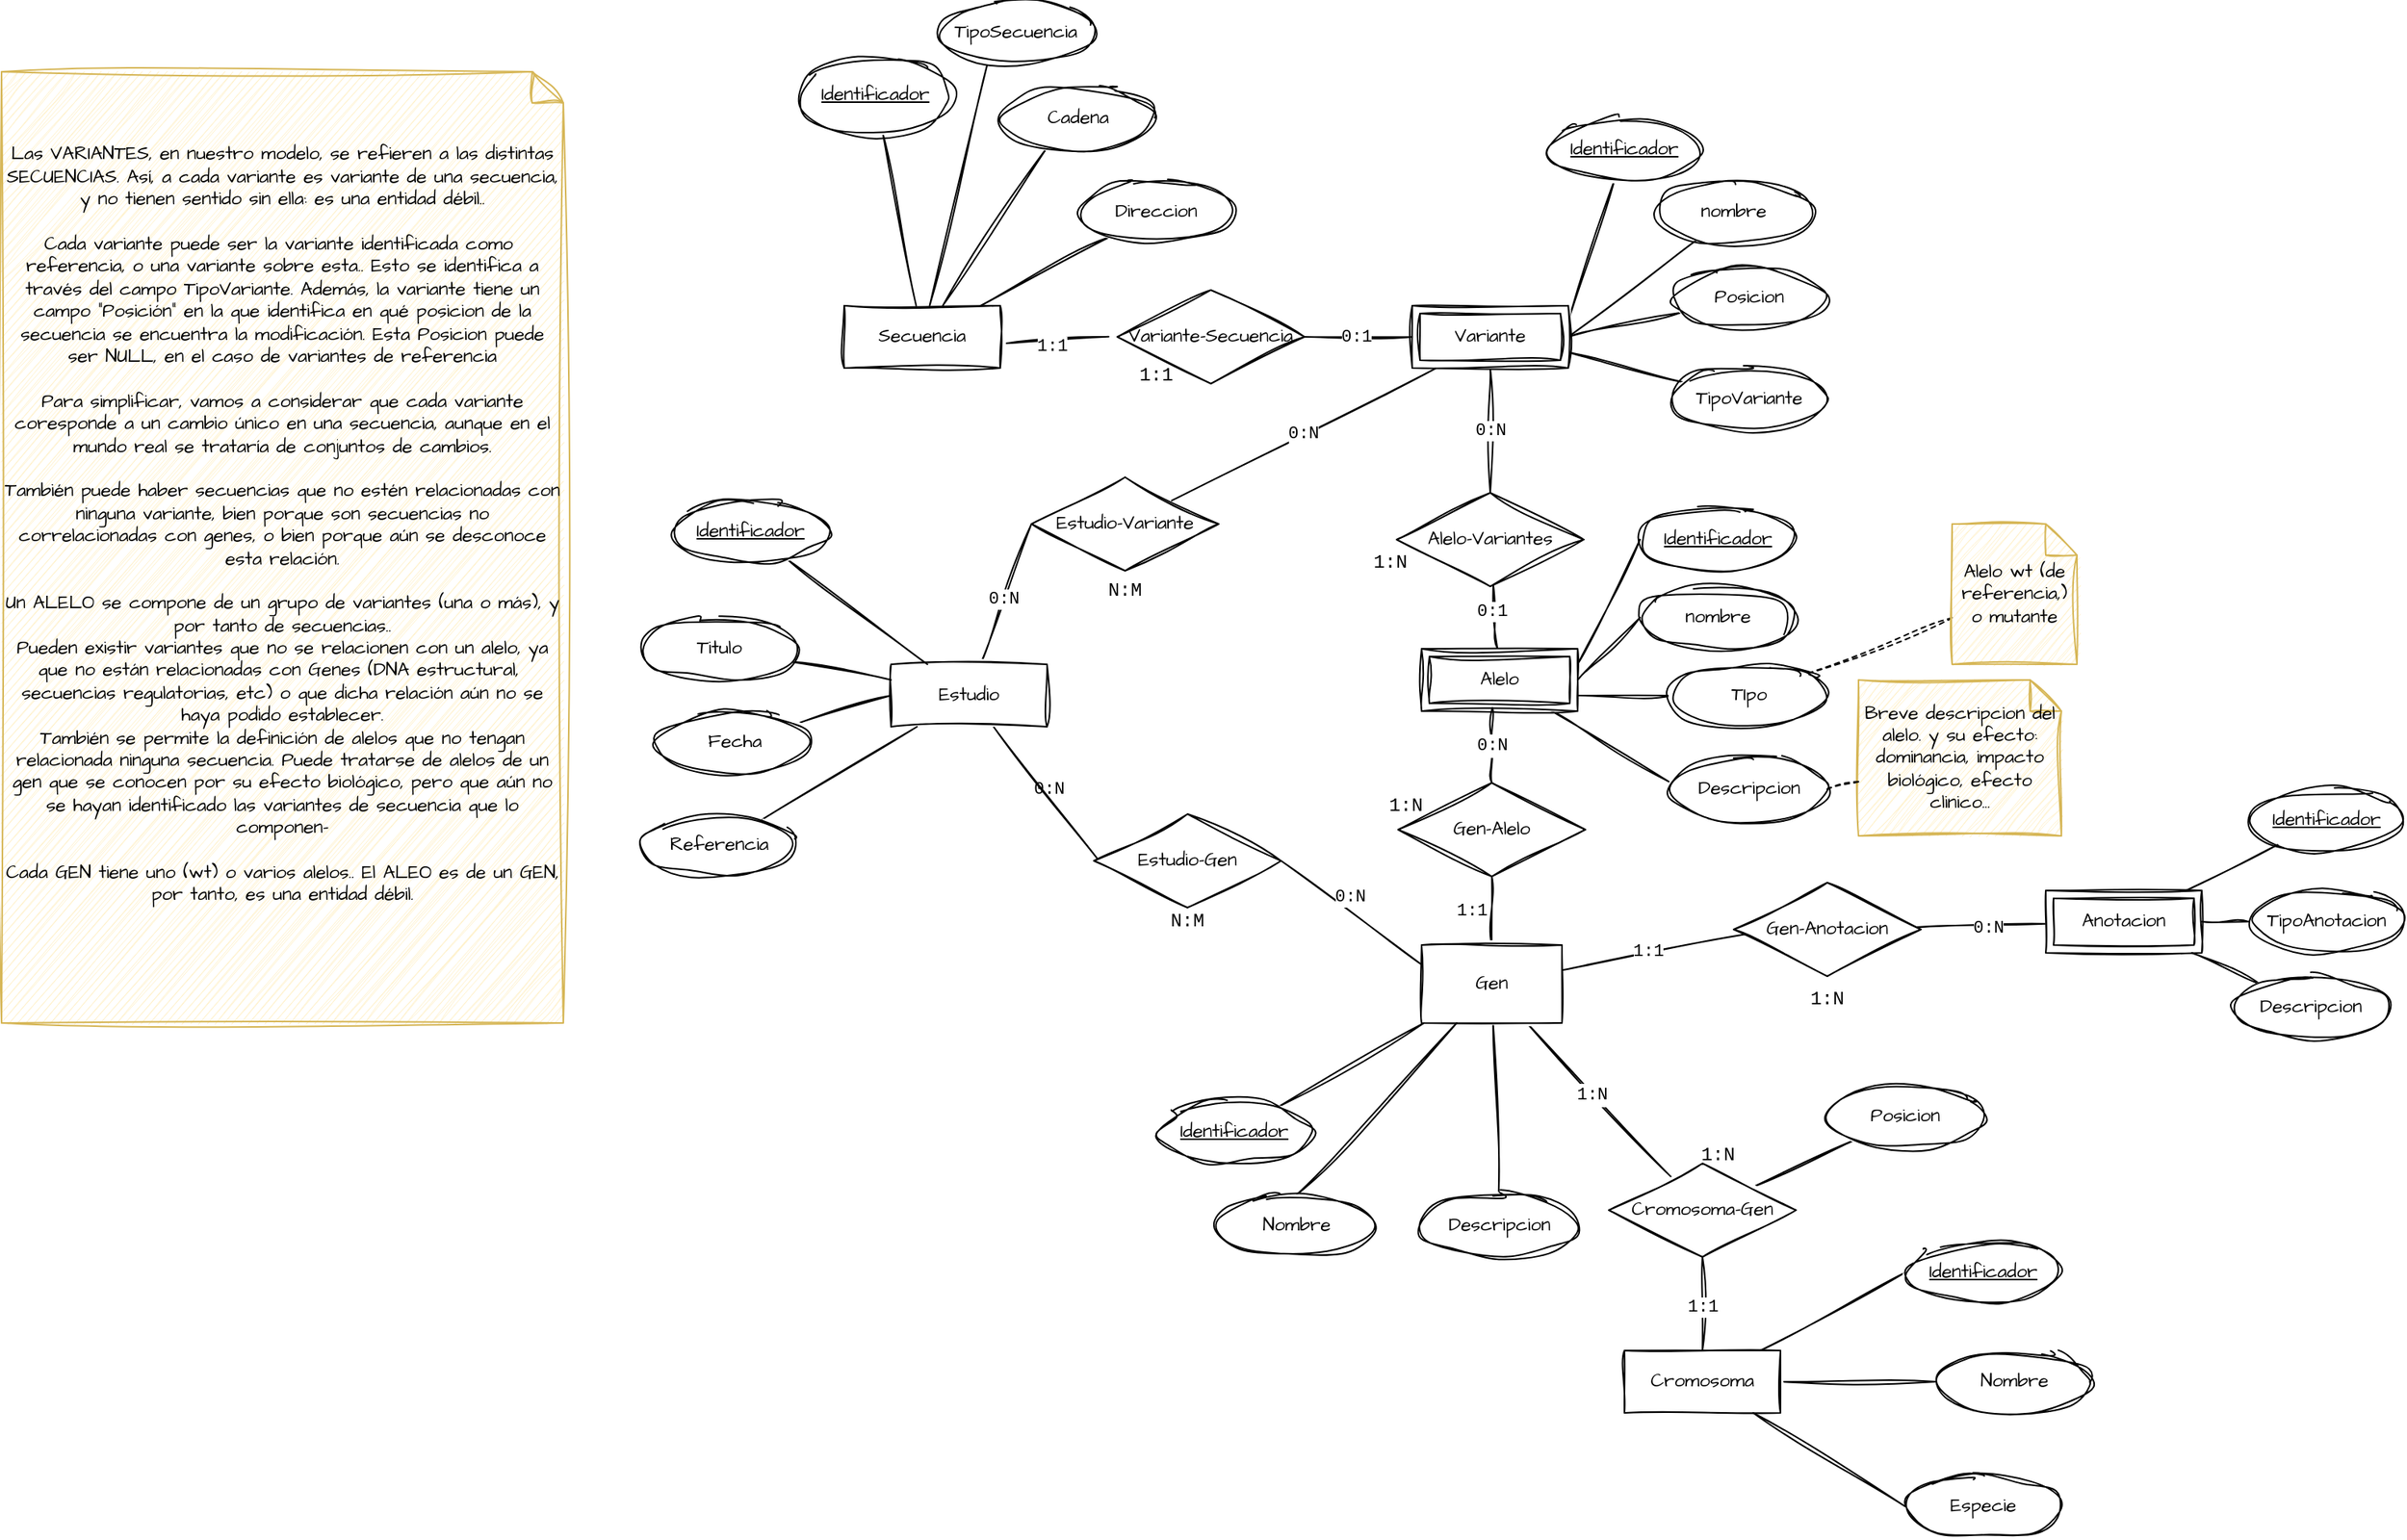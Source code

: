 <mxfile version="24.2.5" type="device">
  <diagram id="R2lEEEUBdFMjLlhIrx00" name="Page-1">
    <mxGraphModel dx="2609" dy="2124" grid="1" gridSize="10" guides="1" tooltips="1" connect="1" arrows="1" fold="1" page="1" pageScale="1" pageWidth="850" pageHeight="1100" math="0" shadow="0" extFonts="Permanent Marker^https://fonts.googleapis.com/css?family=Permanent+Marker">
      <root>
        <mxCell id="0" />
        <mxCell id="1" parent="0" />
        <mxCell id="PZtJmmARqpZn-6BWuwpZ-14" style="rounded=0;sketch=1;hachureGap=4;jiggle=2;curveFitting=1;orthogonalLoop=1;jettySize=auto;html=1;fontFamily=Architects Daughter;fontSource=https%3A%2F%2Ffonts.googleapis.com%2Fcss%3Ffamily%3DArchitects%2BDaughter;endArrow=none;endFill=0;" parent="1" source="PZtJmmARqpZn-6BWuwpZ-2" target="PZtJmmARqpZn-6BWuwpZ-36" edge="1">
          <mxGeometry relative="1" as="geometry" />
        </mxCell>
        <mxCell id="PZtJmmARqpZn-6BWuwpZ-16" style="rounded=0;sketch=1;hachureGap=4;jiggle=2;curveFitting=1;orthogonalLoop=1;jettySize=auto;html=1;fontFamily=Architects Daughter;fontSource=https%3A%2F%2Ffonts.googleapis.com%2Fcss%3Ffamily%3DArchitects%2BDaughter;endArrow=none;endFill=0;" parent="1" source="PZtJmmARqpZn-6BWuwpZ-2" target="PZtJmmARqpZn-6BWuwpZ-15" edge="1">
          <mxGeometry relative="1" as="geometry" />
        </mxCell>
        <mxCell id="PZtJmmARqpZn-6BWuwpZ-20" style="rounded=0;sketch=1;hachureGap=4;jiggle=2;curveFitting=1;orthogonalLoop=1;jettySize=auto;html=1;exitX=0.75;exitY=1;exitDx=0;exitDy=0;fontFamily=Architects Daughter;fontSource=https%3A%2F%2Ffonts.googleapis.com%2Fcss%3Ffamily%3DArchitects%2BDaughter;endArrow=none;endFill=0;" parent="1" source="PZtJmmARqpZn-6BWuwpZ-2" target="PZtJmmARqpZn-6BWuwpZ-19" edge="1">
          <mxGeometry relative="1" as="geometry" />
        </mxCell>
        <mxCell id="nFG6gQNWqiVOLWOZAv4C-54" value="&lt;font face=&quot;Courier New&quot;&gt;1:N&lt;/font&gt;" style="edgeLabel;html=1;align=center;verticalAlign=middle;resizable=0;points=[];sketch=1;hachureGap=4;jiggle=2;curveFitting=1;fontFamily=Architects Daughter;fontSource=https%3A%2F%2Ffonts.googleapis.com%2Fcss%3Ffamily%3DArchitects%2BDaughter;" parent="PZtJmmARqpZn-6BWuwpZ-20" vertex="1" connectable="0">
          <mxGeometry x="-0.101" y="-1" relative="1" as="geometry">
            <mxPoint as="offset" />
          </mxGeometry>
        </mxCell>
        <mxCell id="PZtJmmARqpZn-6BWuwpZ-34" style="edgeStyle=orthogonalEdgeStyle;rounded=0;sketch=1;hachureGap=4;jiggle=2;curveFitting=1;orthogonalLoop=1;jettySize=auto;html=1;fontFamily=Architects Daughter;fontSource=https%3A%2F%2Ffonts.googleapis.com%2Fcss%3Ffamily%3DArchitects%2BDaughter;endArrow=none;endFill=0;" parent="1" source="PZtJmmARqpZn-6BWuwpZ-2" target="PZtJmmARqpZn-6BWuwpZ-6" edge="1">
          <mxGeometry relative="1" as="geometry" />
        </mxCell>
        <mxCell id="nFG6gQNWqiVOLWOZAv4C-57" value="1:1" style="edgeLabel;html=1;align=center;verticalAlign=middle;resizable=0;points=[];sketch=1;hachureGap=4;jiggle=2;curveFitting=1;fontFamily=Courier New;labelBackgroundColor=none;" parent="PZtJmmARqpZn-6BWuwpZ-34" vertex="1" connectable="0">
          <mxGeometry x="-0.457" y="1" relative="1" as="geometry">
            <mxPoint x="-12" y="-10" as="offset" />
          </mxGeometry>
        </mxCell>
        <mxCell id="PZtJmmARqpZn-6BWuwpZ-2" value="Gen" style="whiteSpace=wrap;html=1;align=center;sketch=1;hachureGap=4;jiggle=2;curveFitting=1;fontFamily=Architects Daughter;fontSource=https%3A%2F%2Ffonts.googleapis.com%2Fcss%3Ffamily%3DArchitects%2BDaughter;" parent="1" vertex="1">
          <mxGeometry x="390" y="230" width="90" height="50" as="geometry" />
        </mxCell>
        <mxCell id="PZtJmmARqpZn-6BWuwpZ-51" style="rounded=0;sketch=1;hachureGap=4;jiggle=2;curveFitting=1;orthogonalLoop=1;jettySize=auto;html=1;fontFamily=Architects Daughter;fontSource=https%3A%2F%2Ffonts.googleapis.com%2Fcss%3Ffamily%3DArchitects%2BDaughter;endArrow=none;endFill=0;" parent="1" source="PZtJmmARqpZn-6BWuwpZ-3" target="PZtJmmARqpZn-6BWuwpZ-4" edge="1">
          <mxGeometry relative="1" as="geometry" />
        </mxCell>
        <mxCell id="nFG6gQNWqiVOLWOZAv4C-56" value="0:N" style="edgeLabel;html=1;align=center;verticalAlign=middle;resizable=0;points=[];sketch=1;hachureGap=4;jiggle=2;curveFitting=1;fontFamily=Courier New;" parent="PZtJmmARqpZn-6BWuwpZ-51" vertex="1" connectable="0">
          <mxGeometry x="0.112" y="-1" relative="1" as="geometry">
            <mxPoint as="offset" />
          </mxGeometry>
        </mxCell>
        <mxCell id="PZtJmmARqpZn-6BWuwpZ-3" value="Gen-Anotacion" style="shape=rhombus;perimeter=rhombusPerimeter;whiteSpace=wrap;html=1;align=center;sketch=1;hachureGap=4;jiggle=2;curveFitting=1;fontFamily=Architects Daughter;fontSource=https%3A%2F%2Ffonts.googleapis.com%2Fcss%3Ffamily%3DArchitects%2BDaughter;" parent="1" vertex="1">
          <mxGeometry x="590" y="190" width="120" height="60" as="geometry" />
        </mxCell>
        <mxCell id="PZtJmmARqpZn-6BWuwpZ-59" style="rounded=0;sketch=1;hachureGap=4;jiggle=2;curveFitting=1;orthogonalLoop=1;jettySize=auto;html=1;fontFamily=Architects Daughter;fontSource=https%3A%2F%2Ffonts.googleapis.com%2Fcss%3Ffamily%3DArchitects%2BDaughter;endArrow=none;endFill=0;" parent="1" source="PZtJmmARqpZn-6BWuwpZ-4" target="PZtJmmARqpZn-6BWuwpZ-58" edge="1">
          <mxGeometry relative="1" as="geometry" />
        </mxCell>
        <mxCell id="PZtJmmARqpZn-6BWuwpZ-77" style="rounded=0;sketch=1;hachureGap=4;jiggle=2;curveFitting=1;orthogonalLoop=1;jettySize=auto;html=1;fontFamily=Architects Daughter;fontSource=https%3A%2F%2Ffonts.googleapis.com%2Fcss%3Ffamily%3DArchitects%2BDaughter;endArrow=none;endFill=0;" parent="1" source="PZtJmmARqpZn-6BWuwpZ-4" target="PZtJmmARqpZn-6BWuwpZ-60" edge="1">
          <mxGeometry relative="1" as="geometry" />
        </mxCell>
        <mxCell id="PZtJmmARqpZn-6BWuwpZ-80" style="rounded=0;sketch=1;hachureGap=4;jiggle=2;curveFitting=1;orthogonalLoop=1;jettySize=auto;html=1;fontFamily=Architects Daughter;fontSource=https%3A%2F%2Ffonts.googleapis.com%2Fcss%3Ffamily%3DArchitects%2BDaughter;endArrow=none;endFill=0;" parent="1" source="PZtJmmARqpZn-6BWuwpZ-4" target="PZtJmmARqpZn-6BWuwpZ-79" edge="1">
          <mxGeometry relative="1" as="geometry" />
        </mxCell>
        <mxCell id="PZtJmmARqpZn-6BWuwpZ-4" value="Anotacion" style="shape=ext;margin=3;double=1;whiteSpace=wrap;html=1;align=center;sketch=1;hachureGap=4;jiggle=2;curveFitting=1;fontFamily=Architects Daughter;fontSource=https%3A%2F%2Ffonts.googleapis.com%2Fcss%3Ffamily%3DArchitects%2BDaughter;" parent="1" vertex="1">
          <mxGeometry x="790" y="195" width="100" height="40" as="geometry" />
        </mxCell>
        <mxCell id="PZtJmmARqpZn-6BWuwpZ-6" value="Gen-Alelo" style="shape=rhombus;perimeter=rhombusPerimeter;whiteSpace=wrap;html=1;align=center;sketch=1;hachureGap=4;jiggle=2;curveFitting=1;fontFamily=Architects Daughter;fontSource=https%3A%2F%2Ffonts.googleapis.com%2Fcss%3Ffamily%3DArchitects%2BDaughter;" parent="1" vertex="1">
          <mxGeometry x="375" y="126" width="120" height="60" as="geometry" />
        </mxCell>
        <mxCell id="PZtJmmARqpZn-6BWuwpZ-41" style="rounded=0;sketch=1;hachureGap=4;jiggle=2;curveFitting=1;orthogonalLoop=1;jettySize=auto;html=1;fontFamily=Architects Daughter;fontSource=https%3A%2F%2Ffonts.googleapis.com%2Fcss%3Ffamily%3DArchitects%2BDaughter;endArrow=none;endFill=0;" parent="1" source="PZtJmmARqpZn-6BWuwpZ-8" target="PZtJmmARqpZn-6BWuwpZ-40" edge="1">
          <mxGeometry relative="1" as="geometry" />
        </mxCell>
        <mxCell id="PZtJmmARqpZn-6BWuwpZ-42" style="rounded=0;sketch=1;hachureGap=4;jiggle=2;curveFitting=1;orthogonalLoop=1;jettySize=auto;html=1;entryX=0.32;entryY=0.975;entryDx=0;entryDy=0;fontFamily=Architects Daughter;fontSource=https%3A%2F%2Ffonts.googleapis.com%2Fcss%3Ffamily%3DArchitects%2BDaughter;endArrow=none;endFill=0;entryPerimeter=0;" parent="1" source="PZtJmmARqpZn-6BWuwpZ-8" target="PZtJmmARqpZn-6BWuwpZ-37" edge="1">
          <mxGeometry relative="1" as="geometry" />
        </mxCell>
        <mxCell id="PZtJmmARqpZn-6BWuwpZ-43" style="rounded=0;sketch=1;hachureGap=4;jiggle=2;curveFitting=1;orthogonalLoop=1;jettySize=auto;html=1;entryX=0.304;entryY=0.951;entryDx=0;entryDy=0;fontFamily=Architects Daughter;fontSource=https%3A%2F%2Ffonts.googleapis.com%2Fcss%3Ffamily%3DArchitects%2BDaughter;endArrow=none;endFill=0;entryPerimeter=0;" parent="1" source="PZtJmmARqpZn-6BWuwpZ-8" target="PZtJmmARqpZn-6BWuwpZ-38" edge="1">
          <mxGeometry relative="1" as="geometry" />
        </mxCell>
        <mxCell id="PZtJmmARqpZn-6BWuwpZ-45" style="rounded=0;sketch=1;hachureGap=4;jiggle=2;curveFitting=1;orthogonalLoop=1;jettySize=auto;html=1;fontFamily=Architects Daughter;fontSource=https%3A%2F%2Ffonts.googleapis.com%2Fcss%3Ffamily%3DArchitects%2BDaughter;exitX=1;exitY=0.75;exitDx=0;exitDy=0;endArrow=none;endFill=0;entryX=0;entryY=0.5;entryDx=0;entryDy=0;" parent="1" source="vLm5K6zsSryO9WKZu8Rw-6" target="PZtJmmARqpZn-6BWuwpZ-44" edge="1">
          <mxGeometry relative="1" as="geometry" />
        </mxCell>
        <mxCell id="PZtJmmARqpZn-6BWuwpZ-49" style="rounded=0;sketch=1;hachureGap=4;jiggle=2;curveFitting=1;orthogonalLoop=1;jettySize=auto;html=1;fontFamily=Architects Daughter;fontSource=https%3A%2F%2Ffonts.googleapis.com%2Fcss%3Ffamily%3DArchitects%2BDaughter;endArrow=none;endFill=0;" parent="1" source="PZtJmmARqpZn-6BWuwpZ-8" target="PZtJmmARqpZn-6BWuwpZ-48" edge="1">
          <mxGeometry relative="1" as="geometry" />
        </mxCell>
        <mxCell id="PZtJmmARqpZn-6BWuwpZ-8" value="Secuencia" style="whiteSpace=wrap;html=1;align=center;sketch=1;hachureGap=4;jiggle=2;curveFitting=1;fontFamily=Architects Daughter;fontSource=https%3A%2F%2Ffonts.googleapis.com%2Fcss%3Ffamily%3DArchitects%2BDaughter;" parent="1" vertex="1">
          <mxGeometry x="20" y="-180" width="100" height="40" as="geometry" />
        </mxCell>
        <mxCell id="PZtJmmARqpZn-6BWuwpZ-81" style="rounded=0;sketch=1;hachureGap=4;jiggle=2;curveFitting=1;orthogonalLoop=1;jettySize=auto;html=1;entryX=0;entryY=0.25;entryDx=0;entryDy=0;fontFamily=Architects Daughter;fontSource=https%3A%2F%2Ffonts.googleapis.com%2Fcss%3Ffamily%3DArchitects%2BDaughter;endArrow=none;endFill=0;exitX=1;exitY=0.5;exitDx=0;exitDy=0;" parent="1" source="PZtJmmARqpZn-6BWuwpZ-91" target="PZtJmmARqpZn-6BWuwpZ-2" edge="1">
          <mxGeometry relative="1" as="geometry" />
        </mxCell>
        <mxCell id="nFG6gQNWqiVOLWOZAv4C-67" value="0:N" style="edgeLabel;html=1;align=center;verticalAlign=middle;resizable=0;points=[];sketch=1;hachureGap=4;jiggle=2;curveFitting=1;fontFamily=Courier New;" parent="PZtJmmARqpZn-6BWuwpZ-81" vertex="1" connectable="0">
          <mxGeometry x="-0.075" y="3" relative="1" as="geometry">
            <mxPoint y="-6" as="offset" />
          </mxGeometry>
        </mxCell>
        <mxCell id="PZtJmmARqpZn-6BWuwpZ-92" style="rounded=0;sketch=1;hachureGap=4;jiggle=2;curveFitting=1;orthogonalLoop=1;jettySize=auto;html=1;fontFamily=Architects Daughter;fontSource=https%3A%2F%2Ffonts.googleapis.com%2Fcss%3Ffamily%3DArchitects%2BDaughter;endArrow=none;endFill=0;entryX=0.038;entryY=0.526;entryDx=0;entryDy=0;entryPerimeter=0;" parent="1" source="PZtJmmARqpZn-6BWuwpZ-9" target="PZtJmmARqpZn-6BWuwpZ-91" edge="1">
          <mxGeometry relative="1" as="geometry" />
        </mxCell>
        <mxCell id="nFG6gQNWqiVOLWOZAv4C-68" value="0:N" style="edgeLabel;html=1;align=center;verticalAlign=middle;resizable=0;points=[];sketch=1;hachureGap=4;jiggle=2;curveFitting=1;fontFamily=Courier New;labelBackgroundColor=none;" parent="PZtJmmARqpZn-6BWuwpZ-92" vertex="1" connectable="0">
          <mxGeometry x="0.074" y="-2" relative="1" as="geometry">
            <mxPoint y="-9" as="offset" />
          </mxGeometry>
        </mxCell>
        <mxCell id="nFG6gQNWqiVOLWOZAv4C-30" value="" style="rounded=0;sketch=1;hachureGap=4;jiggle=2;curveFitting=1;orthogonalLoop=1;jettySize=auto;html=1;fontFamily=Architects Daughter;fontSource=https%3A%2F%2Ffonts.googleapis.com%2Fcss%3Ffamily%3DArchitects%2BDaughter;endArrow=none;endFill=0;entryX=0;entryY=0.5;entryDx=0;entryDy=0;" parent="1" source="PZtJmmARqpZn-6BWuwpZ-9" target="PZtJmmARqpZn-6BWuwpZ-93" edge="1">
          <mxGeometry relative="1" as="geometry" />
        </mxCell>
        <mxCell id="nFG6gQNWqiVOLWOZAv4C-72" value="0:N" style="edgeLabel;html=1;align=center;verticalAlign=middle;resizable=0;points=[];sketch=1;hachureGap=4;jiggle=2;curveFitting=1;fontFamily=Courier New;" parent="nFG6gQNWqiVOLWOZAv4C-30" vertex="1" connectable="0">
          <mxGeometry x="-0.069" y="1" relative="1" as="geometry">
            <mxPoint as="offset" />
          </mxGeometry>
        </mxCell>
        <mxCell id="PZtJmmARqpZn-6BWuwpZ-9" value="Estudio" style="whiteSpace=wrap;html=1;align=center;sketch=1;hachureGap=4;jiggle=2;curveFitting=1;fontFamily=Architects Daughter;fontSource=https%3A%2F%2Ffonts.googleapis.com%2Fcss%3Ffamily%3DArchitects%2BDaughter;" parent="1" vertex="1">
          <mxGeometry x="50" y="50" width="100" height="40" as="geometry" />
        </mxCell>
        <mxCell id="PZtJmmARqpZn-6BWuwpZ-55" style="rounded=0;sketch=1;hachureGap=4;jiggle=2;curveFitting=1;orthogonalLoop=1;jettySize=auto;html=1;fontFamily=Architects Daughter;fontSource=https%3A%2F%2Ffonts.googleapis.com%2Fcss%3Ffamily%3DArchitects%2BDaughter;endArrow=none;endFill=0;exitX=1.041;exitY=0.604;exitDx=0;exitDy=0;entryX=-0.046;entryY=0.498;entryDx=0;entryDy=0;entryPerimeter=0;exitPerimeter=0;" parent="1" source="PZtJmmARqpZn-6BWuwpZ-8" target="PZtJmmARqpZn-6BWuwpZ-11" edge="1">
          <mxGeometry relative="1" as="geometry" />
        </mxCell>
        <mxCell id="nFG6gQNWqiVOLWOZAv4C-62" value="1:1" style="edgeLabel;html=1;align=center;verticalAlign=middle;resizable=0;points=[];sketch=1;hachureGap=4;jiggle=2;curveFitting=1;fontFamily=Courier New;" parent="PZtJmmARqpZn-6BWuwpZ-55" vertex="1" connectable="0">
          <mxGeometry x="-0.111" y="-3" relative="1" as="geometry">
            <mxPoint as="offset" />
          </mxGeometry>
        </mxCell>
        <mxCell id="PZtJmmARqpZn-6BWuwpZ-15" value="Descripcion" style="ellipse;whiteSpace=wrap;html=1;align=center;sketch=1;hachureGap=4;jiggle=2;curveFitting=1;fontFamily=Architects Daughter;fontSource=https%3A%2F%2Ffonts.googleapis.com%2Fcss%3Ffamily%3DArchitects%2BDaughter;" parent="1" vertex="1">
          <mxGeometry x="390" y="390" width="100" height="40" as="geometry" />
        </mxCell>
        <mxCell id="PZtJmmARqpZn-6BWuwpZ-23" style="rounded=0;sketch=1;hachureGap=4;jiggle=2;curveFitting=1;orthogonalLoop=1;jettySize=auto;html=1;entryX=0;entryY=0.5;entryDx=0;entryDy=0;fontFamily=Architects Daughter;fontSource=https%3A%2F%2Ffonts.googleapis.com%2Fcss%3Ffamily%3DArchitects%2BDaughter;endArrow=none;endFill=0;" parent="1" source="PZtJmmARqpZn-6BWuwpZ-18" target="PZtJmmARqpZn-6BWuwpZ-22" edge="1">
          <mxGeometry relative="1" as="geometry" />
        </mxCell>
        <mxCell id="PZtJmmARqpZn-6BWuwpZ-27" style="rounded=0;sketch=1;hachureGap=4;jiggle=2;curveFitting=1;orthogonalLoop=1;jettySize=auto;html=1;entryX=0;entryY=0.5;entryDx=0;entryDy=0;fontFamily=Architects Daughter;fontSource=https%3A%2F%2Ffonts.googleapis.com%2Fcss%3Ffamily%3DArchitects%2BDaughter;endArrow=none;endFill=0;" parent="1" source="PZtJmmARqpZn-6BWuwpZ-18" target="PZtJmmARqpZn-6BWuwpZ-26" edge="1">
          <mxGeometry relative="1" as="geometry" />
        </mxCell>
        <mxCell id="PZtJmmARqpZn-6BWuwpZ-29" style="edgeStyle=orthogonalEdgeStyle;rounded=0;sketch=1;hachureGap=4;jiggle=2;curveFitting=1;orthogonalLoop=1;jettySize=auto;html=1;fontFamily=Architects Daughter;fontSource=https%3A%2F%2Ffonts.googleapis.com%2Fcss%3Ffamily%3DArchitects%2BDaughter;endArrow=none;endFill=0;" parent="1" source="PZtJmmARqpZn-6BWuwpZ-18" target="PZtJmmARqpZn-6BWuwpZ-24" edge="1">
          <mxGeometry relative="1" as="geometry" />
        </mxCell>
        <mxCell id="PZtJmmARqpZn-6BWuwpZ-18" value="Cromosoma" style="whiteSpace=wrap;html=1;align=center;sketch=1;hachureGap=4;jiggle=2;curveFitting=1;fontFamily=Architects Daughter;fontSource=https%3A%2F%2Ffonts.googleapis.com%2Fcss%3Ffamily%3DArchitects%2BDaughter;" parent="1" vertex="1">
          <mxGeometry x="520" y="490" width="100" height="40" as="geometry" />
        </mxCell>
        <mxCell id="PZtJmmARqpZn-6BWuwpZ-21" style="rounded=0;sketch=1;hachureGap=4;jiggle=2;curveFitting=1;orthogonalLoop=1;jettySize=auto;html=1;fontFamily=Courier New;endArrow=none;endFill=0;" parent="1" source="PZtJmmARqpZn-6BWuwpZ-19" target="PZtJmmARqpZn-6BWuwpZ-18" edge="1">
          <mxGeometry relative="1" as="geometry" />
        </mxCell>
        <mxCell id="nFG6gQNWqiVOLWOZAv4C-53" value="1:1" style="edgeLabel;html=1;align=center;verticalAlign=middle;resizable=0;points=[];sketch=1;hachureGap=4;jiggle=2;curveFitting=1;fontFamily=Courier New;" parent="PZtJmmARqpZn-6BWuwpZ-21" vertex="1" connectable="0">
          <mxGeometry x="0.073" y="1" relative="1" as="geometry">
            <mxPoint x="-1" as="offset" />
          </mxGeometry>
        </mxCell>
        <mxCell id="PZtJmmARqpZn-6BWuwpZ-31" style="rounded=0;sketch=1;hachureGap=4;jiggle=2;curveFitting=1;orthogonalLoop=1;jettySize=auto;html=1;fontFamily=Architects Daughter;fontSource=https%3A%2F%2Ffonts.googleapis.com%2Fcss%3Ffamily%3DArchitects%2BDaughter;endArrow=none;endFill=0;" parent="1" source="PZtJmmARqpZn-6BWuwpZ-19" target="PZtJmmARqpZn-6BWuwpZ-30" edge="1">
          <mxGeometry relative="1" as="geometry" />
        </mxCell>
        <mxCell id="PZtJmmARqpZn-6BWuwpZ-19" value="Cromosoma-Gen" style="shape=rhombus;perimeter=rhombusPerimeter;whiteSpace=wrap;html=1;align=center;sketch=1;hachureGap=4;jiggle=2;curveFitting=1;fontFamily=Architects Daughter;fontSource=https%3A%2F%2Ffonts.googleapis.com%2Fcss%3Ffamily%3DArchitects%2BDaughter;" parent="1" vertex="1">
          <mxGeometry x="510" y="370" width="120" height="60" as="geometry" />
        </mxCell>
        <mxCell id="PZtJmmARqpZn-6BWuwpZ-22" value="Identificador" style="ellipse;whiteSpace=wrap;html=1;align=center;fontStyle=4;sketch=1;hachureGap=4;jiggle=2;curveFitting=1;fontFamily=Architects Daughter;fontSource=https%3A%2F%2Ffonts.googleapis.com%2Fcss%3Ffamily%3DArchitects%2BDaughter;" parent="1" vertex="1">
          <mxGeometry x="700" y="420" width="100" height="40" as="geometry" />
        </mxCell>
        <mxCell id="PZtJmmARqpZn-6BWuwpZ-24" value="Nombre" style="ellipse;whiteSpace=wrap;html=1;align=center;sketch=1;hachureGap=4;jiggle=2;curveFitting=1;fontFamily=Architects Daughter;fontSource=https%3A%2F%2Ffonts.googleapis.com%2Fcss%3Ffamily%3DArchitects%2BDaughter;" parent="1" vertex="1">
          <mxGeometry x="720" y="490" width="100" height="40" as="geometry" />
        </mxCell>
        <mxCell id="PZtJmmARqpZn-6BWuwpZ-26" value="Especie" style="ellipse;whiteSpace=wrap;html=1;align=center;sketch=1;hachureGap=4;jiggle=2;curveFitting=1;fontFamily=Architects Daughter;fontSource=https%3A%2F%2Ffonts.googleapis.com%2Fcss%3Ffamily%3DArchitects%2BDaughter;" parent="1" vertex="1">
          <mxGeometry x="700" y="570" width="100" height="40" as="geometry" />
        </mxCell>
        <mxCell id="PZtJmmARqpZn-6BWuwpZ-30" value="Posicion" style="ellipse;whiteSpace=wrap;html=1;align=center;sketch=1;hachureGap=4;jiggle=2;curveFitting=1;fontFamily=Architects Daughter;fontSource=https%3A%2F%2Ffonts.googleapis.com%2Fcss%3Ffamily%3DArchitects%2BDaughter;" parent="1" vertex="1">
          <mxGeometry x="650" y="320" width="100" height="40" as="geometry" />
        </mxCell>
        <mxCell id="PZtJmmARqpZn-6BWuwpZ-36" value="Identificador" style="ellipse;whiteSpace=wrap;html=1;align=center;fontStyle=4;sketch=1;hachureGap=4;jiggle=2;curveFitting=1;fontFamily=Architects Daughter;fontSource=https%3A%2F%2Ffonts.googleapis.com%2Fcss%3Ffamily%3DArchitects%2BDaughter;" parent="1" vertex="1">
          <mxGeometry x="220" y="330" width="100" height="40" as="geometry" />
        </mxCell>
        <mxCell id="PZtJmmARqpZn-6BWuwpZ-37" value="TipoSecuencia" style="ellipse;whiteSpace=wrap;html=1;align=center;sketch=1;hachureGap=4;jiggle=2;curveFitting=1;fontFamily=Architects Daughter;fontSource=https%3A%2F%2Ffonts.googleapis.com%2Fcss%3Ffamily%3DArchitects%2BDaughter;" parent="1" vertex="1">
          <mxGeometry x="80" y="-375" width="100" height="40" as="geometry" />
        </mxCell>
        <mxCell id="PZtJmmARqpZn-6BWuwpZ-38" value="Cadena" style="ellipse;whiteSpace=wrap;html=1;align=center;sketch=1;hachureGap=4;jiggle=2;curveFitting=1;fontFamily=Architects Daughter;fontSource=https%3A%2F%2Ffonts.googleapis.com%2Fcss%3Ffamily%3DArchitects%2BDaughter;" parent="1" vertex="1">
          <mxGeometry x="120" y="-320" width="100" height="40" as="geometry" />
        </mxCell>
        <mxCell id="PZtJmmARqpZn-6BWuwpZ-40" value="Identificador" style="ellipse;whiteSpace=wrap;html=1;align=center;fontStyle=4;sketch=1;hachureGap=4;jiggle=2;curveFitting=1;fontFamily=Architects Daughter;fontSource=https%3A%2F%2Ffonts.googleapis.com%2Fcss%3Ffamily%3DArchitects%2BDaughter;" parent="1" vertex="1">
          <mxGeometry x="-10" y="-340" width="100" height="50" as="geometry" />
        </mxCell>
        <mxCell id="PZtJmmARqpZn-6BWuwpZ-44" value="TIpo" style="ellipse;whiteSpace=wrap;html=1;align=center;sketch=1;hachureGap=4;jiggle=2;curveFitting=1;fontFamily=Architects Daughter;fontSource=https%3A%2F%2Ffonts.googleapis.com%2Fcss%3Ffamily%3DArchitects%2BDaughter;" parent="1" vertex="1">
          <mxGeometry x="550" y="50" width="100" height="40" as="geometry" />
        </mxCell>
        <mxCell id="PZtJmmARqpZn-6BWuwpZ-48" value="Direccion" style="ellipse;whiteSpace=wrap;html=1;align=center;sketch=1;hachureGap=4;jiggle=2;curveFitting=1;fontFamily=Architects Daughter;fontSource=https%3A%2F%2Ffonts.googleapis.com%2Fcss%3Ffamily%3DArchitects%2BDaughter;" parent="1" vertex="1">
          <mxGeometry x="170" y="-260" width="100" height="40" as="geometry" />
        </mxCell>
        <mxCell id="PZtJmmARqpZn-6BWuwpZ-50" style="rounded=0;sketch=1;hachureGap=4;jiggle=2;curveFitting=1;orthogonalLoop=1;jettySize=auto;html=1;entryX=0.067;entryY=0.55;entryDx=0;entryDy=0;entryPerimeter=0;fontFamily=Architects Daughter;fontSource=https%3A%2F%2Ffonts.googleapis.com%2Fcss%3Ffamily%3DArchitects%2BDaughter;endArrow=none;endFill=0;" parent="1" source="PZtJmmARqpZn-6BWuwpZ-2" target="PZtJmmARqpZn-6BWuwpZ-3" edge="1">
          <mxGeometry relative="1" as="geometry" />
        </mxCell>
        <mxCell id="nFG6gQNWqiVOLWOZAv4C-55" value="1:1" style="edgeLabel;html=1;align=center;verticalAlign=middle;resizable=0;points=[];sketch=1;hachureGap=4;jiggle=2;curveFitting=1;fontFamily=Courier New;" parent="PZtJmmARqpZn-6BWuwpZ-50" vertex="1" connectable="0">
          <mxGeometry x="-0.066" y="2" relative="1" as="geometry">
            <mxPoint as="offset" />
          </mxGeometry>
        </mxCell>
        <mxCell id="PZtJmmARqpZn-6BWuwpZ-67" style="rounded=0;sketch=1;hachureGap=4;jiggle=2;curveFitting=1;orthogonalLoop=1;jettySize=auto;html=1;entryX=1;entryY=0.5;entryDx=0;entryDy=0;fontFamily=Architects Daughter;fontSource=https%3A%2F%2Ffonts.googleapis.com%2Fcss%3Ffamily%3DArchitects%2BDaughter;endArrow=none;endFill=0;exitX=0;exitY=0.5;exitDx=0;exitDy=0;" parent="1" source="nFG6gQNWqiVOLWOZAv4C-41" target="PZtJmmARqpZn-6BWuwpZ-11" edge="1">
          <mxGeometry relative="1" as="geometry">
            <mxPoint x="380" y="-130" as="sourcePoint" />
          </mxGeometry>
        </mxCell>
        <mxCell id="nFG6gQNWqiVOLWOZAv4C-61" value="0:1" style="edgeLabel;html=1;align=center;verticalAlign=middle;resizable=0;points=[];sketch=1;hachureGap=4;jiggle=2;curveFitting=1;fontFamily=Courier New;" parent="PZtJmmARqpZn-6BWuwpZ-67" vertex="1" connectable="0">
          <mxGeometry x="0.045" relative="1" as="geometry">
            <mxPoint as="offset" />
          </mxGeometry>
        </mxCell>
        <mxCell id="PZtJmmARqpZn-6BWuwpZ-78" style="rounded=0;sketch=1;hachureGap=4;jiggle=2;curveFitting=1;orthogonalLoop=1;jettySize=auto;html=1;fontFamily=Architects Daughter;fontSource=https%3A%2F%2Ffonts.googleapis.com%2Fcss%3Ffamily%3DArchitects%2BDaughter;endArrow=none;endFill=0;exitX=1;exitY=0.25;exitDx=0;exitDy=0;" parent="1" source="nFG6gQNWqiVOLWOZAv4C-41" target="PZtJmmARqpZn-6BWuwpZ-76" edge="1">
          <mxGeometry relative="1" as="geometry" />
        </mxCell>
        <mxCell id="PZtJmmARqpZn-6BWuwpZ-57" style="rounded=0;sketch=1;hachureGap=4;jiggle=2;curveFitting=1;orthogonalLoop=1;jettySize=auto;html=1;fontFamily=Architects Daughter;fontSource=https%3A%2F%2Ffonts.googleapis.com%2Fcss%3Ffamily%3DArchitects%2BDaughter;endArrow=none;endFill=0;entryX=1;entryY=0.5;entryDx=0;entryDy=0;" parent="1" source="PZtJmmARqpZn-6BWuwpZ-56" target="nFG6gQNWqiVOLWOZAv4C-41" edge="1">
          <mxGeometry relative="1" as="geometry" />
        </mxCell>
        <mxCell id="PZtJmmARqpZn-6BWuwpZ-56" value="Posicion" style="ellipse;whiteSpace=wrap;html=1;align=center;sketch=1;hachureGap=4;jiggle=2;curveFitting=1;fontFamily=Architects Daughter;fontSource=https%3A%2F%2Ffonts.googleapis.com%2Fcss%3Ffamily%3DArchitects%2BDaughter;" parent="1" vertex="1">
          <mxGeometry x="550" y="-205" width="100" height="40" as="geometry" />
        </mxCell>
        <mxCell id="PZtJmmARqpZn-6BWuwpZ-58" value="Identificador" style="ellipse;whiteSpace=wrap;html=1;align=center;fontStyle=4;sketch=1;hachureGap=4;jiggle=2;curveFitting=1;fontFamily=Architects Daughter;fontSource=https%3A%2F%2Ffonts.googleapis.com%2Fcss%3Ffamily%3DArchitects%2BDaughter;" parent="1" vertex="1">
          <mxGeometry x="920" y="130" width="100" height="40" as="geometry" />
        </mxCell>
        <mxCell id="PZtJmmARqpZn-6BWuwpZ-60" value="TipoAnotacion" style="ellipse;whiteSpace=wrap;html=1;align=center;sketch=1;hachureGap=4;jiggle=2;curveFitting=1;fontFamily=Architects Daughter;fontSource=https%3A%2F%2Ffonts.googleapis.com%2Fcss%3Ffamily%3DArchitects%2BDaughter;" parent="1" vertex="1">
          <mxGeometry x="920" y="195" width="100" height="40" as="geometry" />
        </mxCell>
        <mxCell id="PZtJmmARqpZn-6BWuwpZ-63" style="rounded=0;sketch=1;hachureGap=4;jiggle=2;curveFitting=1;orthogonalLoop=1;jettySize=auto;html=1;entryX=1;entryY=0.75;entryDx=0;entryDy=0;fontFamily=Architects Daughter;fontSource=https%3A%2F%2Ffonts.googleapis.com%2Fcss%3Ffamily%3DArchitects%2BDaughter;endArrow=none;endFill=0;" parent="1" source="PZtJmmARqpZn-6BWuwpZ-62" target="nFG6gQNWqiVOLWOZAv4C-41" edge="1">
          <mxGeometry relative="1" as="geometry">
            <mxPoint x="70" as="targetPoint" />
          </mxGeometry>
        </mxCell>
        <mxCell id="PZtJmmARqpZn-6BWuwpZ-62" value="TipoVariante" style="ellipse;whiteSpace=wrap;html=1;align=center;sketch=1;hachureGap=4;jiggle=2;curveFitting=1;fontFamily=Architects Daughter;fontSource=https%3A%2F%2Ffonts.googleapis.com%2Fcss%3Ffamily%3DArchitects%2BDaughter;" parent="1" vertex="1">
          <mxGeometry x="550" y="-140" width="100" height="40" as="geometry" />
        </mxCell>
        <mxCell id="PZtJmmARqpZn-6BWuwpZ-76" value="Identificador" style="ellipse;whiteSpace=wrap;html=1;align=center;fontStyle=4;sketch=1;hachureGap=4;jiggle=2;curveFitting=1;fontFamily=Architects Daughter;fontSource=https%3A%2F%2Ffonts.googleapis.com%2Fcss%3Ffamily%3DArchitects%2BDaughter;" parent="1" vertex="1">
          <mxGeometry x="470" y="-300" width="100" height="40" as="geometry" />
        </mxCell>
        <mxCell id="PZtJmmARqpZn-6BWuwpZ-79" value="Descripcion" style="ellipse;whiteSpace=wrap;html=1;align=center;sketch=1;hachureGap=4;jiggle=2;curveFitting=1;fontFamily=Architects Daughter;fontSource=https%3A%2F%2Ffonts.googleapis.com%2Fcss%3Ffamily%3DArchitects%2BDaughter;" parent="1" vertex="1">
          <mxGeometry x="910" y="250" width="100" height="40" as="geometry" />
        </mxCell>
        <mxCell id="PZtJmmARqpZn-6BWuwpZ-87" value="" style="rounded=0;sketch=1;hachureGap=4;jiggle=2;curveFitting=1;orthogonalLoop=1;jettySize=auto;html=1;fontFamily=Architects Daughter;fontSource=https%3A%2F%2Ffonts.googleapis.com%2Fcss%3Ffamily%3DArchitects%2BDaughter;endArrow=none;endFill=0;" parent="1" source="PZtJmmARqpZn-6BWuwpZ-82" target="PZtJmmARqpZn-6BWuwpZ-9" edge="1">
          <mxGeometry relative="1" as="geometry" />
        </mxCell>
        <mxCell id="PZtJmmARqpZn-6BWuwpZ-82" value="Identificador" style="ellipse;whiteSpace=wrap;html=1;align=center;fontStyle=4;sketch=1;hachureGap=4;jiggle=2;curveFitting=1;fontFamily=Architects Daughter;fontSource=https%3A%2F%2Ffonts.googleapis.com%2Fcss%3Ffamily%3DArchitects%2BDaughter;" parent="1" vertex="1">
          <mxGeometry x="-90" y="-55" width="100" height="40" as="geometry" />
        </mxCell>
        <mxCell id="PZtJmmARqpZn-6BWuwpZ-88" style="rounded=0;sketch=1;hachureGap=4;jiggle=2;curveFitting=1;orthogonalLoop=1;jettySize=auto;html=1;entryX=0;entryY=0.25;entryDx=0;entryDy=0;fontFamily=Architects Daughter;fontSource=https%3A%2F%2Ffonts.googleapis.com%2Fcss%3Ffamily%3DArchitects%2BDaughter;endArrow=none;endFill=0;" parent="1" source="PZtJmmARqpZn-6BWuwpZ-84" target="PZtJmmARqpZn-6BWuwpZ-9" edge="1">
          <mxGeometry relative="1" as="geometry" />
        </mxCell>
        <mxCell id="PZtJmmARqpZn-6BWuwpZ-84" value="Titulo" style="ellipse;whiteSpace=wrap;html=1;align=center;sketch=1;hachureGap=4;jiggle=2;curveFitting=1;fontFamily=Architects Daughter;fontSource=https%3A%2F%2Ffonts.googleapis.com%2Fcss%3Ffamily%3DArchitects%2BDaughter;" parent="1" vertex="1">
          <mxGeometry x="-110" y="20" width="100" height="40" as="geometry" />
        </mxCell>
        <mxCell id="PZtJmmARqpZn-6BWuwpZ-89" style="rounded=0;sketch=1;hachureGap=4;jiggle=2;curveFitting=1;orthogonalLoop=1;jettySize=auto;html=1;entryX=0;entryY=0.5;entryDx=0;entryDy=0;fontFamily=Architects Daughter;fontSource=https%3A%2F%2Ffonts.googleapis.com%2Fcss%3Ffamily%3DArchitects%2BDaughter;endArrow=none;endFill=0;" parent="1" source="PZtJmmARqpZn-6BWuwpZ-85" target="PZtJmmARqpZn-6BWuwpZ-9" edge="1">
          <mxGeometry relative="1" as="geometry" />
        </mxCell>
        <mxCell id="PZtJmmARqpZn-6BWuwpZ-85" value="Fecha" style="ellipse;whiteSpace=wrap;html=1;align=center;sketch=1;hachureGap=4;jiggle=2;curveFitting=1;fontFamily=Architects Daughter;fontSource=https%3A%2F%2Ffonts.googleapis.com%2Fcss%3Ffamily%3DArchitects%2BDaughter;" parent="1" vertex="1">
          <mxGeometry x="-100" y="80" width="100" height="40" as="geometry" />
        </mxCell>
        <mxCell id="PZtJmmARqpZn-6BWuwpZ-90" style="rounded=0;sketch=1;hachureGap=4;jiggle=2;curveFitting=1;orthogonalLoop=1;jettySize=auto;html=1;fontFamily=Architects Daughter;fontSource=https%3A%2F%2Ffonts.googleapis.com%2Fcss%3Ffamily%3DArchitects%2BDaughter;endArrow=none;endFill=0;" parent="1" source="PZtJmmARqpZn-6BWuwpZ-86" target="PZtJmmARqpZn-6BWuwpZ-9" edge="1">
          <mxGeometry relative="1" as="geometry" />
        </mxCell>
        <mxCell id="PZtJmmARqpZn-6BWuwpZ-86" value="Referencia" style="ellipse;whiteSpace=wrap;html=1;align=center;sketch=1;hachureGap=4;jiggle=2;curveFitting=1;fontFamily=Architects Daughter;fontSource=https%3A%2F%2Ffonts.googleapis.com%2Fcss%3Ffamily%3DArchitects%2BDaughter;" parent="1" vertex="1">
          <mxGeometry x="-110" y="146" width="100" height="40" as="geometry" />
        </mxCell>
        <mxCell id="PZtJmmARqpZn-6BWuwpZ-95" style="rounded=0;sketch=1;hachureGap=4;jiggle=2;curveFitting=1;orthogonalLoop=1;jettySize=auto;html=1;fontFamily=Architects Daughter;fontSource=https%3A%2F%2Ffonts.googleapis.com%2Fcss%3Ffamily%3DArchitects%2BDaughter;endArrow=none;endFill=0;entryX=0.149;entryY=1.009;entryDx=0;entryDy=0;entryPerimeter=0;" parent="1" source="PZtJmmARqpZn-6BWuwpZ-93" edge="1" target="nFG6gQNWqiVOLWOZAv4C-41">
          <mxGeometry relative="1" as="geometry">
            <mxPoint x="380" y="40" as="targetPoint" />
          </mxGeometry>
        </mxCell>
        <mxCell id="nFG6gQNWqiVOLWOZAv4C-71" value="0:N" style="edgeLabel;html=1;align=center;verticalAlign=middle;resizable=0;points=[];sketch=1;hachureGap=4;jiggle=2;curveFitting=1;fontFamily=Courier New;" parent="PZtJmmARqpZn-6BWuwpZ-95" vertex="1" connectable="0">
          <mxGeometry x="-0.002" y="1" relative="1" as="geometry">
            <mxPoint as="offset" />
          </mxGeometry>
        </mxCell>
        <mxCell id="nFG6gQNWqiVOLWOZAv4C-1" value="&lt;font face=&quot;Courier New&quot;&gt;1:N&lt;/font&gt;" style="text;html=1;align=center;verticalAlign=middle;whiteSpace=wrap;rounded=0;fontFamily=Architects Daughter;fontSource=https%3A%2F%2Ffonts.googleapis.com%2Fcss%3Ffamily%3DArchitects%2BDaughter;" parent="1" vertex="1">
          <mxGeometry x="620" y="250" width="60" height="30" as="geometry" />
        </mxCell>
        <mxCell id="nFG6gQNWqiVOLWOZAv4C-3" value="&lt;font face=&quot;Courier New&quot;&gt;1:N&lt;/font&gt;" style="text;html=1;align=center;verticalAlign=middle;whiteSpace=wrap;rounded=0;fontFamily=Architects Daughter;fontSource=https%3A%2F%2Ffonts.googleapis.com%2Fcss%3Ffamily%3DArchitects%2BDaughter;" parent="1" vertex="1">
          <mxGeometry x="350" y="126" width="60" height="30" as="geometry" />
        </mxCell>
        <mxCell id="nFG6gQNWqiVOLWOZAv4C-6" value="&lt;font face=&quot;Courier New&quot;&gt;1:N&lt;/font&gt;" style="text;html=1;align=center;verticalAlign=middle;whiteSpace=wrap;rounded=0;fontFamily=Architects Daughter;fontSource=https%3A%2F%2Ffonts.googleapis.com%2Fcss%3Ffamily%3DArchitects%2BDaughter;" parent="1" vertex="1">
          <mxGeometry x="550" y="350" width="60" height="30" as="geometry" />
        </mxCell>
        <mxCell id="nFG6gQNWqiVOLWOZAv4C-7" value="" style="group" parent="1" vertex="1" connectable="0">
          <mxGeometry x="180" y="146" width="120" height="84" as="geometry" />
        </mxCell>
        <mxCell id="PZtJmmARqpZn-6BWuwpZ-91" value="Estudio-Gen" style="shape=rhombus;perimeter=rhombusPerimeter;whiteSpace=wrap;html=1;align=center;sketch=1;hachureGap=4;jiggle=2;curveFitting=1;fontFamily=Architects Daughter;fontSource=https%3A%2F%2Ffonts.googleapis.com%2Fcss%3Ffamily%3DArchitects%2BDaughter;" parent="nFG6gQNWqiVOLWOZAv4C-7" vertex="1">
          <mxGeometry width="120" height="60" as="geometry" />
        </mxCell>
        <mxCell id="nFG6gQNWqiVOLWOZAv4C-4" value="&lt;font face=&quot;Courier New&quot;&gt;N:M&lt;/font&gt;" style="text;html=1;align=center;verticalAlign=middle;whiteSpace=wrap;rounded=0;fontFamily=Architects Daughter;fontSource=https%3A%2F%2Ffonts.googleapis.com%2Fcss%3Ffamily%3DArchitects%2BDaughter;" parent="nFG6gQNWqiVOLWOZAv4C-7" vertex="1">
          <mxGeometry x="30" y="54" width="60" height="30" as="geometry" />
        </mxCell>
        <mxCell id="nFG6gQNWqiVOLWOZAv4C-33" value="" style="group" parent="1" vertex="1" connectable="0">
          <mxGeometry x="130" y="-70" width="130" height="70" as="geometry" />
        </mxCell>
        <mxCell id="PZtJmmARqpZn-6BWuwpZ-93" value="Estudio-Variante" style="shape=rhombus;perimeter=rhombusPerimeter;whiteSpace=wrap;html=1;align=center;sketch=1;hachureGap=4;jiggle=2;curveFitting=1;fontFamily=Architects Daughter;fontSource=https%3A%2F%2Ffonts.googleapis.com%2Fcss%3Ffamily%3DArchitects%2BDaughter;" parent="nFG6gQNWqiVOLWOZAv4C-33" vertex="1">
          <mxGeometry x="10" width="120" height="60" as="geometry" />
        </mxCell>
        <mxCell id="nFG6gQNWqiVOLWOZAv4C-5" value="&lt;font face=&quot;Courier New&quot;&gt;N:M&lt;/font&gt;" style="text;html=1;align=center;verticalAlign=middle;whiteSpace=wrap;rounded=0;fontFamily=Architects Daughter;fontSource=https%3A%2F%2Ffonts.googleapis.com%2Fcss%3Ffamily%3DArchitects%2BDaughter;" parent="nFG6gQNWqiVOLWOZAv4C-33" vertex="1">
          <mxGeometry x="40" y="60" width="60" height="25" as="geometry" />
        </mxCell>
        <mxCell id="nFG6gQNWqiVOLWOZAv4C-47" value="" style="rounded=0;sketch=1;hachureGap=4;jiggle=2;curveFitting=1;orthogonalLoop=1;jettySize=auto;html=1;fontFamily=Architects Daughter;fontSource=https%3A%2F%2Ffonts.googleapis.com%2Fcss%3Ffamily%3DArchitects%2BDaughter;entryX=1;entryY=0.5;entryDx=0;entryDy=0;endArrow=none;endFill=0;" parent="1" source="nFG6gQNWqiVOLWOZAv4C-40" target="nFG6gQNWqiVOLWOZAv4C-41" edge="1">
          <mxGeometry relative="1" as="geometry" />
        </mxCell>
        <mxCell id="nFG6gQNWqiVOLWOZAv4C-40" value="nombre" style="ellipse;whiteSpace=wrap;html=1;align=center;sketch=1;hachureGap=4;jiggle=2;curveFitting=1;fontFamily=Architects Daughter;fontSource=https%3A%2F%2Ffonts.googleapis.com%2Fcss%3Ffamily%3DArchitects%2BDaughter;" parent="1" vertex="1">
          <mxGeometry x="540" y="-260" width="100" height="40" as="geometry" />
        </mxCell>
        <mxCell id="vLm5K6zsSryO9WKZu8Rw-18" style="rounded=0;sketch=1;hachureGap=4;jiggle=2;curveFitting=1;orthogonalLoop=1;jettySize=auto;html=1;entryX=0.5;entryY=0;entryDx=0;entryDy=0;fontFamily=Architects Daughter;fontSource=https%3A%2F%2Ffonts.googleapis.com%2Fcss%3Ffamily%3DArchitects%2BDaughter;endArrow=none;endFill=0;" edge="1" parent="1" source="nFG6gQNWqiVOLWOZAv4C-41" target="vLm5K6zsSryO9WKZu8Rw-16">
          <mxGeometry relative="1" as="geometry" />
        </mxCell>
        <mxCell id="vLm5K6zsSryO9WKZu8Rw-21" value="0:N" style="edgeLabel;html=1;align=center;verticalAlign=middle;resizable=0;points=[];sketch=1;hachureGap=4;jiggle=2;curveFitting=1;fontFamily=Courier New;" vertex="1" connectable="0" parent="vLm5K6zsSryO9WKZu8Rw-18">
          <mxGeometry x="-0.301" y="1" relative="1" as="geometry">
            <mxPoint x="-1" y="12" as="offset" />
          </mxGeometry>
        </mxCell>
        <mxCell id="nFG6gQNWqiVOLWOZAv4C-41" value="Variante" style="shape=ext;margin=3;double=1;whiteSpace=wrap;html=1;align=center;sketch=1;hachureGap=4;jiggle=2;curveFitting=1;fontFamily=Architects Daughter;fontSource=https%3A%2F%2Ffonts.googleapis.com%2Fcss%3Ffamily%3DArchitects%2BDaughter;" parent="1" vertex="1">
          <mxGeometry x="384" y="-180" width="100" height="40" as="geometry" />
        </mxCell>
        <mxCell id="nFG6gQNWqiVOLWOZAv4C-51" value="" style="group" parent="1" vertex="1" connectable="0">
          <mxGeometry x="190" y="-190" width="125" height="70" as="geometry" />
        </mxCell>
        <mxCell id="PZtJmmARqpZn-6BWuwpZ-11" value="Variante-Secuencia" style="shape=rhombus;perimeter=rhombusPerimeter;whiteSpace=wrap;html=1;align=center;sketch=1;hachureGap=4;jiggle=2;curveFitting=1;fontFamily=Architects Daughter;fontSource=https%3A%2F%2Ffonts.googleapis.com%2Fcss%3Ffamily%3DArchitects%2BDaughter;" parent="nFG6gQNWqiVOLWOZAv4C-51" vertex="1">
          <mxGeometry x="5" width="120" height="60" as="geometry" />
        </mxCell>
        <mxCell id="nFG6gQNWqiVOLWOZAv4C-36" value="&lt;font face=&quot;Courier New&quot;&gt;1:1&lt;/font&gt;" style="text;html=1;align=center;verticalAlign=middle;whiteSpace=wrap;rounded=0;fontFamily=Architects Daughter;fontSource=https%3A%2F%2Ffonts.googleapis.com%2Fcss%3Ffamily%3DArchitects%2BDaughter;" parent="nFG6gQNWqiVOLWOZAv4C-51" vertex="1">
          <mxGeometry y="40" width="60" height="30" as="geometry" />
        </mxCell>
        <mxCell id="nFG6gQNWqiVOLWOZAv4C-64" value="" style="rounded=0;sketch=1;hachureGap=4;jiggle=2;curveFitting=1;orthogonalLoop=1;jettySize=auto;html=1;fontFamily=Architects Daughter;fontSource=https%3A%2F%2Ffonts.googleapis.com%2Fcss%3Ffamily%3DArchitects%2BDaughter;dashed=1;endArrow=none;endFill=0;" parent="1" source="nFG6gQNWqiVOLWOZAv4C-63" target="PZtJmmARqpZn-6BWuwpZ-44" edge="1">
          <mxGeometry relative="1" as="geometry" />
        </mxCell>
        <mxCell id="nFG6gQNWqiVOLWOZAv4C-63" value="Alelo wt (de referencia,) o mutante" style="shape=note;size=20;whiteSpace=wrap;html=1;sketch=1;hachureGap=4;jiggle=2;curveFitting=1;fontFamily=Architects Daughter;fontSource=https%3A%2F%2Ffonts.googleapis.com%2Fcss%3Ffamily%3DArchitects%2BDaughter;fillColor=#fff2cc;strokeColor=#d6b656;" parent="1" vertex="1">
          <mxGeometry x="730" y="-40" width="80" height="90" as="geometry" />
        </mxCell>
        <mxCell id="nFG6gQNWqiVOLWOZAv4C-65" value="&lt;div&gt;Las VARIANTES, en nuestro modelo, se refieren a las distintas SECUENCIAS. Así, a cada variante es variante de una secuencia, y no tienen sentido sin ella: es una entidad débil..&lt;/div&gt;&lt;div&gt;&lt;br&gt;&lt;/div&gt;&lt;div&gt;Cada variante puede ser la variante identificada como&amp;nbsp; referencia, o una variante sobre esta.. Esto se identifica a través del campo TipoVariante. Además, la variante tiene un campo &quot;Posición&quot; en la que identifica en qué posicion de la secuencia se encuentra la modificación. Esta Posicion puede ser NULL, en el caso de variantes de referencia&lt;br&gt;&lt;/div&gt;&lt;div&gt;&lt;br&gt;&lt;/div&gt;&lt;div&gt;Para simplificar, vamos a considerar que cada variante coresponde a un cambio único en una secuencia, aunque en el mundo real se trataría de conjuntos de cambios.&lt;/div&gt;&lt;div&gt;&lt;br&gt;&lt;/div&gt;&lt;div&gt;También puede haber secuencias que no estén relacionadas con ninguna variante, bien porque son secuencias no correlacionadas con genes, o bien porque aún se desconoce esta relación.&lt;/div&gt;&lt;div&gt;&lt;br&gt;&lt;/div&gt;&lt;div&gt;Un ALELO se compone de un grupo de variantes (una o más), y por tanto de secuencias..&lt;br&gt;&lt;/div&gt;&lt;div&gt;Pueden existir variantes que no se relacionen con un alelo, ya que no están relacionadas con Genes (DNA estructural,&amp;nbsp; secuencias regulatorias, etc) o que dicha relación aún no se haya podido establecer.&lt;/div&gt;&lt;div&gt;También se permite la definición de alelos que no tengan relacionada ninguna secuencia. Puede tratarse de alelos de un gen que se conocen por su efecto biológico, pero que aún no se hayan identificado las variantes de secuencia que lo componen-&lt;/div&gt;&lt;div&gt;&lt;br&gt;&lt;/div&gt;&lt;div&gt;Cada GEN tiene uno (wt) o varios alelos.. El ALEO es de un GEN, por tanto, es una entidad débil.&lt;/div&gt;&lt;div&gt;&lt;br&gt;&lt;div&gt;&lt;br&gt;&lt;/div&gt;&lt;/div&gt;" style="shape=note;size=20;whiteSpace=wrap;html=1;sketch=1;hachureGap=4;jiggle=2;curveFitting=1;fontFamily=Architects Daughter;fontSource=https%3A%2F%2Ffonts.googleapis.com%2Fcss%3Ffamily%3DArchitects%2BDaughter;fillColor=#fff2cc;strokeColor=#d6b656;" parent="1" vertex="1">
          <mxGeometry x="-520" y="-330" width="360" height="610" as="geometry" />
        </mxCell>
        <mxCell id="vLm5K6zsSryO9WKZu8Rw-2" style="rounded=0;sketch=1;hachureGap=4;jiggle=2;curveFitting=1;orthogonalLoop=1;jettySize=auto;html=1;exitX=0.5;exitY=0;exitDx=0;exitDy=0;entryX=0.25;entryY=1;entryDx=0;entryDy=0;fontFamily=Architects Daughter;fontSource=https%3A%2F%2Ffonts.googleapis.com%2Fcss%3Ffamily%3DArchitects%2BDaughter;endArrow=none;endFill=0;" edge="1" parent="1" source="vLm5K6zsSryO9WKZu8Rw-1" target="PZtJmmARqpZn-6BWuwpZ-2">
          <mxGeometry relative="1" as="geometry" />
        </mxCell>
        <mxCell id="vLm5K6zsSryO9WKZu8Rw-1" value="Nombre" style="ellipse;whiteSpace=wrap;html=1;align=center;sketch=1;hachureGap=4;jiggle=2;curveFitting=1;fontFamily=Architects Daughter;fontSource=https%3A%2F%2Ffonts.googleapis.com%2Fcss%3Ffamily%3DArchitects%2BDaughter;" vertex="1" parent="1">
          <mxGeometry x="260" y="390" width="100" height="40" as="geometry" />
        </mxCell>
        <mxCell id="vLm5K6zsSryO9WKZu8Rw-9" style="rounded=0;sketch=1;hachureGap=4;jiggle=2;curveFitting=1;orthogonalLoop=1;jettySize=auto;html=1;entryX=0;entryY=0.5;entryDx=0;entryDy=0;fontFamily=Architects Daughter;fontSource=https%3A%2F%2Ffonts.googleapis.com%2Fcss%3Ffamily%3DArchitects%2BDaughter;endArrow=none;endFill=0;exitX=1;exitY=0.25;exitDx=0;exitDy=0;" edge="1" parent="1" source="vLm5K6zsSryO9WKZu8Rw-6" target="vLm5K6zsSryO9WKZu8Rw-8">
          <mxGeometry relative="1" as="geometry" />
        </mxCell>
        <mxCell id="vLm5K6zsSryO9WKZu8Rw-15" style="rounded=0;sketch=1;hachureGap=4;jiggle=2;curveFitting=1;orthogonalLoop=1;jettySize=auto;html=1;entryX=0;entryY=0.5;entryDx=0;entryDy=0;fontFamily=Architects Daughter;fontSource=https%3A%2F%2Ffonts.googleapis.com%2Fcss%3Ffamily%3DArchitects%2BDaughter;endArrow=none;endFill=0;exitX=1;exitY=0.5;exitDx=0;exitDy=0;" edge="1" parent="1" source="vLm5K6zsSryO9WKZu8Rw-6" target="vLm5K6zsSryO9WKZu8Rw-14">
          <mxGeometry relative="1" as="geometry" />
        </mxCell>
        <mxCell id="vLm5K6zsSryO9WKZu8Rw-17" style="rounded=0;sketch=1;hachureGap=4;jiggle=2;curveFitting=1;orthogonalLoop=1;jettySize=auto;html=1;fontFamily=Architects Daughter;fontSource=https%3A%2F%2Ffonts.googleapis.com%2Fcss%3Ffamily%3DArchitects%2BDaughter;endArrow=none;endFill=0;" edge="1" parent="1" source="vLm5K6zsSryO9WKZu8Rw-6" target="vLm5K6zsSryO9WKZu8Rw-16">
          <mxGeometry relative="1" as="geometry" />
        </mxCell>
        <mxCell id="vLm5K6zsSryO9WKZu8Rw-20" value="0:1" style="edgeLabel;html=1;align=center;verticalAlign=middle;resizable=0;points=[];sketch=1;hachureGap=4;jiggle=2;curveFitting=1;fontFamily=Courier New;" vertex="1" connectable="0" parent="vLm5K6zsSryO9WKZu8Rw-17">
          <mxGeometry x="0.205" y="2" relative="1" as="geometry">
            <mxPoint as="offset" />
          </mxGeometry>
        </mxCell>
        <mxCell id="vLm5K6zsSryO9WKZu8Rw-8" value="Identificador" style="ellipse;whiteSpace=wrap;html=1;align=center;fontStyle=4;sketch=1;hachureGap=4;jiggle=2;curveFitting=1;fontFamily=Architects Daughter;fontSource=https%3A%2F%2Ffonts.googleapis.com%2Fcss%3Ffamily%3DArchitects%2BDaughter;" vertex="1" parent="1">
          <mxGeometry x="530" y="-50" width="100" height="40" as="geometry" />
        </mxCell>
        <mxCell id="vLm5K6zsSryO9WKZu8Rw-10" value="Descripcion" style="ellipse;whiteSpace=wrap;html=1;align=center;sketch=1;hachureGap=4;jiggle=2;curveFitting=1;fontFamily=Architects Daughter;fontSource=https%3A%2F%2Ffonts.googleapis.com%2Fcss%3Ffamily%3DArchitects%2BDaughter;" vertex="1" parent="1">
          <mxGeometry x="550" y="110" width="100" height="40" as="geometry" />
        </mxCell>
        <mxCell id="vLm5K6zsSryO9WKZu8Rw-11" style="rounded=0;sketch=1;hachureGap=4;jiggle=2;curveFitting=1;orthogonalLoop=1;jettySize=auto;html=1;entryX=-0.016;entryY=0.38;entryDx=0;entryDy=0;entryPerimeter=0;fontFamily=Architects Daughter;fontSource=https%3A%2F%2Ffonts.googleapis.com%2Fcss%3Ffamily%3DArchitects%2BDaughter;endArrow=none;endFill=0;" edge="1" parent="1" source="vLm5K6zsSryO9WKZu8Rw-6" target="vLm5K6zsSryO9WKZu8Rw-10">
          <mxGeometry relative="1" as="geometry" />
        </mxCell>
        <mxCell id="vLm5K6zsSryO9WKZu8Rw-12" value="Breve descripcion del alelo. y su efecto: dominancia, impacto biológico, efecto clinico..." style="shape=note;size=20;whiteSpace=wrap;html=1;sketch=1;hachureGap=4;jiggle=2;curveFitting=1;fontFamily=Architects Daughter;fontSource=https%3A%2F%2Ffonts.googleapis.com%2Fcss%3Ffamily%3DArchitects%2BDaughter;fillColor=#fff2cc;strokeColor=#d6b656;" vertex="1" parent="1">
          <mxGeometry x="670" y="60" width="130" height="100" as="geometry" />
        </mxCell>
        <mxCell id="vLm5K6zsSryO9WKZu8Rw-13" value="" style="rounded=0;sketch=1;hachureGap=4;jiggle=2;curveFitting=1;orthogonalLoop=1;jettySize=auto;html=1;fontFamily=Architects Daughter;fontSource=https%3A%2F%2Ffonts.googleapis.com%2Fcss%3Ffamily%3DArchitects%2BDaughter;dashed=1;endArrow=none;endFill=0;entryX=1;entryY=0.5;entryDx=0;entryDy=0;" edge="1" parent="1" source="vLm5K6zsSryO9WKZu8Rw-12" target="vLm5K6zsSryO9WKZu8Rw-10">
          <mxGeometry relative="1" as="geometry">
            <mxPoint x="700" y="-6" as="sourcePoint" />
            <mxPoint x="633" y="25" as="targetPoint" />
          </mxGeometry>
        </mxCell>
        <mxCell id="vLm5K6zsSryO9WKZu8Rw-14" value="nombre" style="ellipse;whiteSpace=wrap;html=1;align=center;sketch=1;hachureGap=4;jiggle=2;curveFitting=1;fontFamily=Architects Daughter;fontSource=https%3A%2F%2Ffonts.googleapis.com%2Fcss%3Ffamily%3DArchitects%2BDaughter;" vertex="1" parent="1">
          <mxGeometry x="530" width="100" height="40" as="geometry" />
        </mxCell>
        <mxCell id="vLm5K6zsSryO9WKZu8Rw-16" value="Alelo-Variantes" style="shape=rhombus;perimeter=rhombusPerimeter;whiteSpace=wrap;html=1;align=center;sketch=1;hachureGap=4;jiggle=2;curveFitting=1;fontFamily=Architects Daughter;fontSource=https%3A%2F%2Ffonts.googleapis.com%2Fcss%3Ffamily%3DArchitects%2BDaughter;" vertex="1" parent="1">
          <mxGeometry x="374" y="-60" width="120" height="60" as="geometry" />
        </mxCell>
        <mxCell id="vLm5K6zsSryO9WKZu8Rw-19" value="&lt;font face=&quot;Courier New&quot;&gt;1:N&lt;/font&gt;" style="text;html=1;align=center;verticalAlign=middle;whiteSpace=wrap;rounded=0;fontFamily=Architects Daughter;fontSource=https%3A%2F%2Ffonts.googleapis.com%2Fcss%3Ffamily%3DArchitects%2BDaughter;" vertex="1" parent="1">
          <mxGeometry x="340" y="-30" width="60" height="30" as="geometry" />
        </mxCell>
        <mxCell id="vLm5K6zsSryO9WKZu8Rw-6" value="Alelo" style="shape=ext;margin=3;double=1;whiteSpace=wrap;html=1;align=center;sketch=1;hachureGap=4;jiggle=2;curveFitting=1;fontFamily=Architects Daughter;fontSource=https%3A%2F%2Ffonts.googleapis.com%2Fcss%3Ffamily%3DArchitects%2BDaughter;" vertex="1" parent="1">
          <mxGeometry x="390" y="40" width="100" height="40" as="geometry" />
        </mxCell>
        <mxCell id="vLm5K6zsSryO9WKZu8Rw-24" value="&lt;font face=&quot;Courier New&quot;&gt;0:N&lt;/font&gt;" style="edgeStyle=orthogonalEdgeStyle;rounded=0;sketch=1;hachureGap=4;jiggle=2;curveFitting=1;orthogonalLoop=1;jettySize=auto;html=1;entryX=0.454;entryY=0.946;entryDx=0;entryDy=0;entryPerimeter=0;fontFamily=Architects Daughter;fontSource=https%3A%2F%2Ffonts.googleapis.com%2Fcss%3Ffamily%3DArchitects%2BDaughter;endArrow=none;endFill=0;" edge="1" parent="1" source="PZtJmmARqpZn-6BWuwpZ-6" target="vLm5K6zsSryO9WKZu8Rw-6">
          <mxGeometry relative="1" as="geometry" />
        </mxCell>
      </root>
    </mxGraphModel>
  </diagram>
</mxfile>
